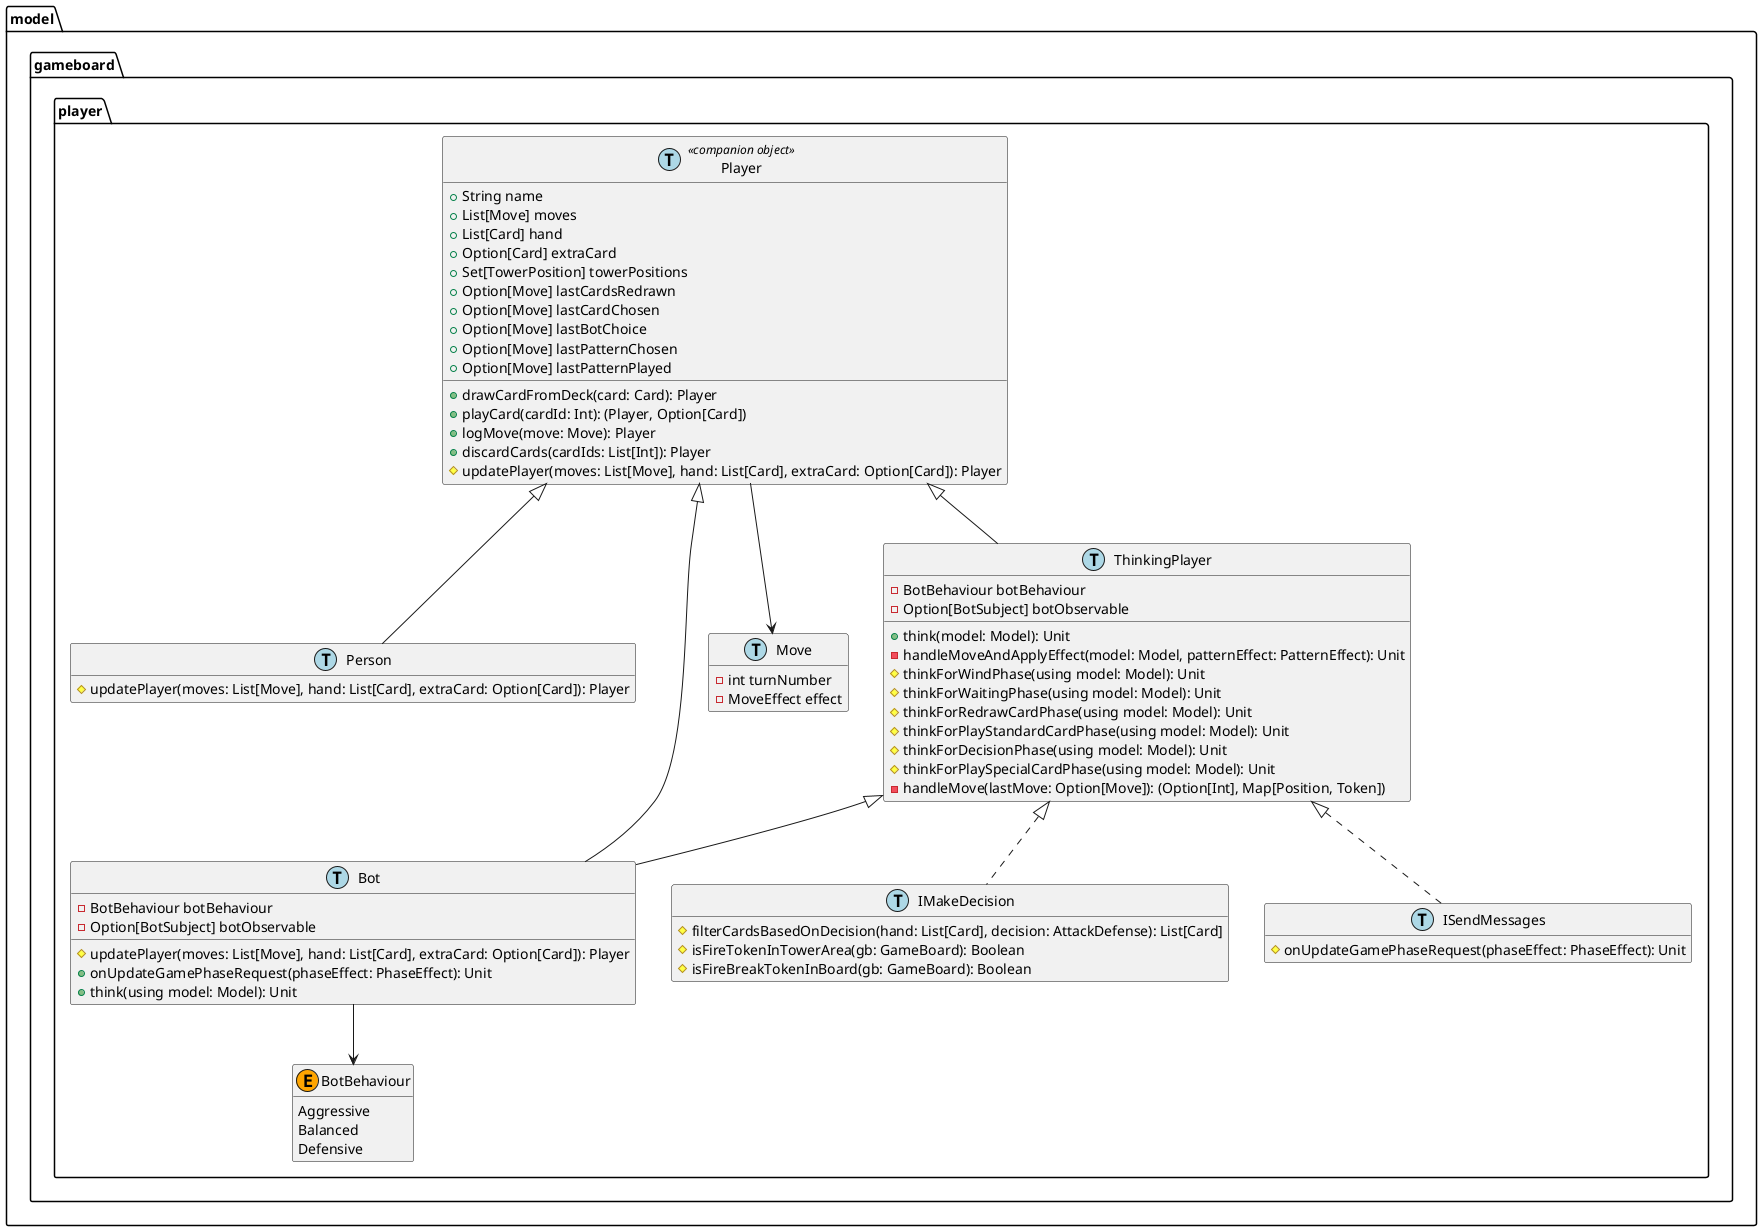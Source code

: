 @startuml
hide empty members
skinparam shadowing false

package model.gameboard.player {
  class Player << (T, lightblue) companion object >> {
    + String name
    + List[Move] moves
    + List[Card] hand
    + Option[Card] extraCard
    + Set[TowerPosition] towerPositions
    + drawCardFromDeck(card: Card): Player
    + playCard(cardId: Int): (Player, Option[Card])
    + logMove(move: Move): Player
    + discardCards(cardIds: List[Int]): Player
    # updatePlayer(moves: List[Move], hand: List[Card], extraCard: Option[Card]): Player
    + Option[Move] lastCardsRedrawn
    + Option[Move] lastCardChosen
    + Option[Move] lastBotChoice
    + Option[Move] lastPatternChosen
    + Option[Move] lastPatternPlayed
  }

  class Person << (T, lightblue) >> {
    # updatePlayer(moves: List[Move], hand: List[Card], extraCard: Option[Card]): Player
  }

  class Bot << (T, lightblue) >> {
    - BotBehaviour botBehaviour
    - Option[BotSubject] botObservable
    # updatePlayer(moves: List[Move], hand: List[Card], extraCard: Option[Card]): Player
    + onUpdateGamePhaseRequest(phaseEffect: PhaseEffect): Unit
    + think(using model: Model): Unit
  }

  class Move << (T, lightblue) >> {
    - int turnNumber
    - MoveEffect effect
  }

  class IMakeDecision << (T, lightblue) >> {
    # filterCardsBasedOnDecision(hand: List[Card], decision: AttackDefense): List[Card]
    # isFireTokenInTowerArea(gb: GameBoard): Boolean
    # isFireBreakTokenInBoard(gb: GameBoard): Boolean
  }

  class ISendMessages << (T, lightblue) >> {
    # onUpdateGamePhaseRequest(phaseEffect: PhaseEffect): Unit
  }

  class ThinkingPlayer << (T, lightblue) >> {
    - BotBehaviour botBehaviour
    - Option[BotSubject] botObservable
    + think(model: Model): Unit
    - handleMoveAndApplyEffect(model: Model, patternEffect: PatternEffect): Unit
    # thinkForWindPhase(using model: Model): Unit
    # thinkForWaitingPhase(using model: Model): Unit
    # thinkForRedrawCardPhase(using model: Model): Unit
    # thinkForPlayStandardCardPhase(using model: Model): Unit
    # thinkForDecisionPhase(using model: Model): Unit
    # thinkForPlaySpecialCardPhase(using model: Model): Unit
    - handleMove(lastMove: Option[Move]): (Option[Int], Map[Position, Token])
  }


  enum BotBehaviour << (E, orange) >> {
    Aggressive
    Balanced
    Defensive
  }
}

Player <|-- Person
Player <|-- Bot
Player <|-- ThinkingPlayer
Player --> Move
Bot --> BotBehaviour
ThinkingPlayer <|-- Bot
ThinkingPlayer <|.. ISendMessages
ThinkingPlayer <|.. IMakeDecision

@enduml